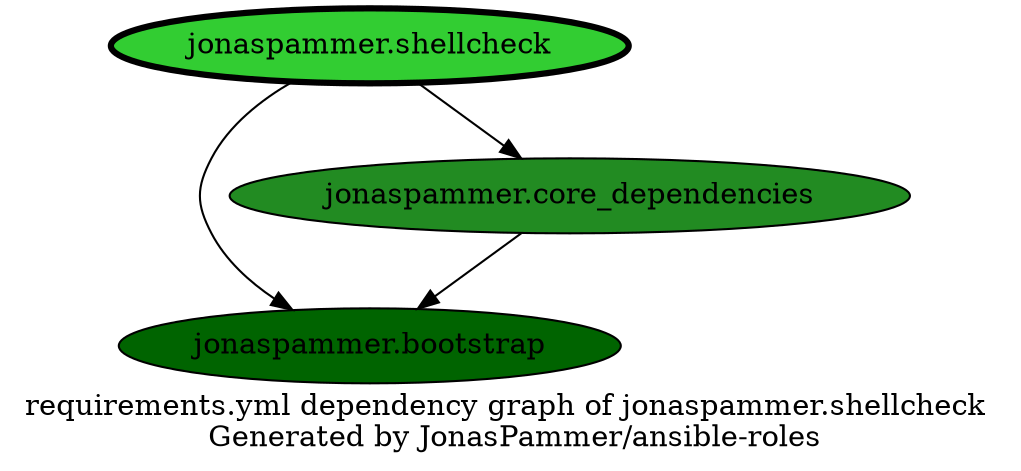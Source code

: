 // This file is generated from `templates/dependencies_single.adoc.jinja2` by Github CI, all local changes will be lost eventually.
digraph hierarchy {
  label = "requirements.yml dependency graph of jonaspammer.shellcheck \n Generated by JonasPammer/ansible-roles" ;
  overlap=false

  {
    "jonaspammer.shellcheck" [fillcolor=limegreen style=filled penwidth=3]
    "jonaspammer.bootstrap" [fillcolor=darkgreen style=filled ]
    "jonaspammer.core_dependencies" [fillcolor=forestgreen style=filled ]
  }


  "jonaspammer.shellcheck" -> {"jonaspammer.bootstrap" "jonaspammer.core_dependencies"}
  "jonaspammer.core_dependencies" -> {"jonaspammer.bootstrap"}
}